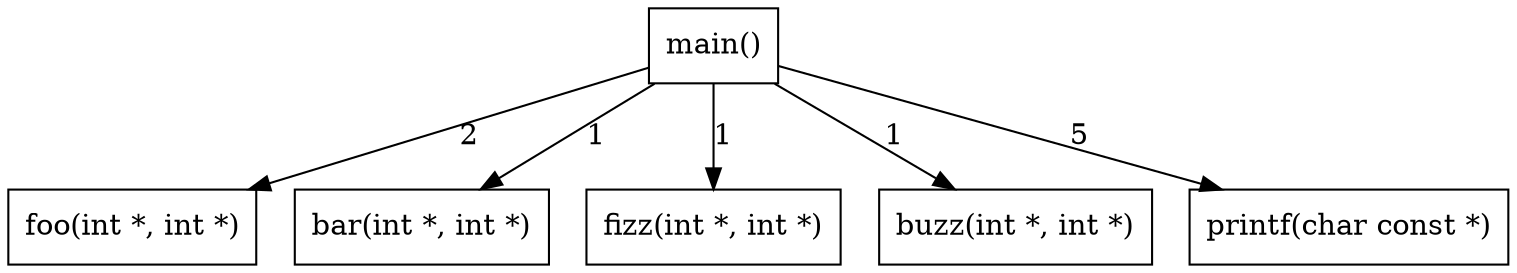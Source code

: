 digraph test {
"node_0" [label="main()" shape=box];
"node_1" [label="foo(int *, int *)" shape=box];
"node_2" [label="bar(int *, int *)" shape=box];
"node_3" [label="fizz(int *, int *)" shape=box];
"node_4" [label="buzz(int *, int *)" shape=box];
"node_5" [label="printf(char const *)" shape=box];
"node_0" -> "node_1" [label="2"];
"node_0" -> "node_2" [label="1"];
"node_0" -> "node_3" [label="1"];
"node_0" -> "node_4" [label="1"];
"node_0" -> "node_5" [label="5"];
}
